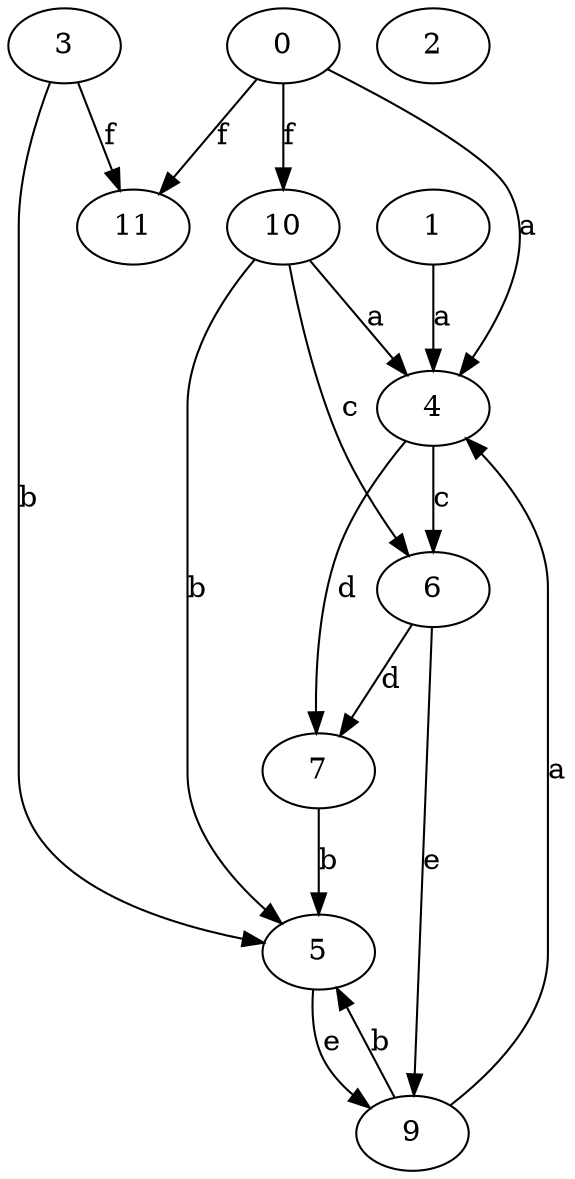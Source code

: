 strict digraph  {
0;
3;
4;
5;
1;
6;
7;
2;
9;
10;
11;
0 -> 4  [label=a];
0 -> 10  [label=f];
0 -> 11  [label=f];
3 -> 5  [label=b];
3 -> 11  [label=f];
4 -> 6  [label=c];
4 -> 7  [label=d];
5 -> 9  [label=e];
1 -> 4  [label=a];
6 -> 7  [label=d];
6 -> 9  [label=e];
7 -> 5  [label=b];
9 -> 4  [label=a];
9 -> 5  [label=b];
10 -> 4  [label=a];
10 -> 5  [label=b];
10 -> 6  [label=c];
}
